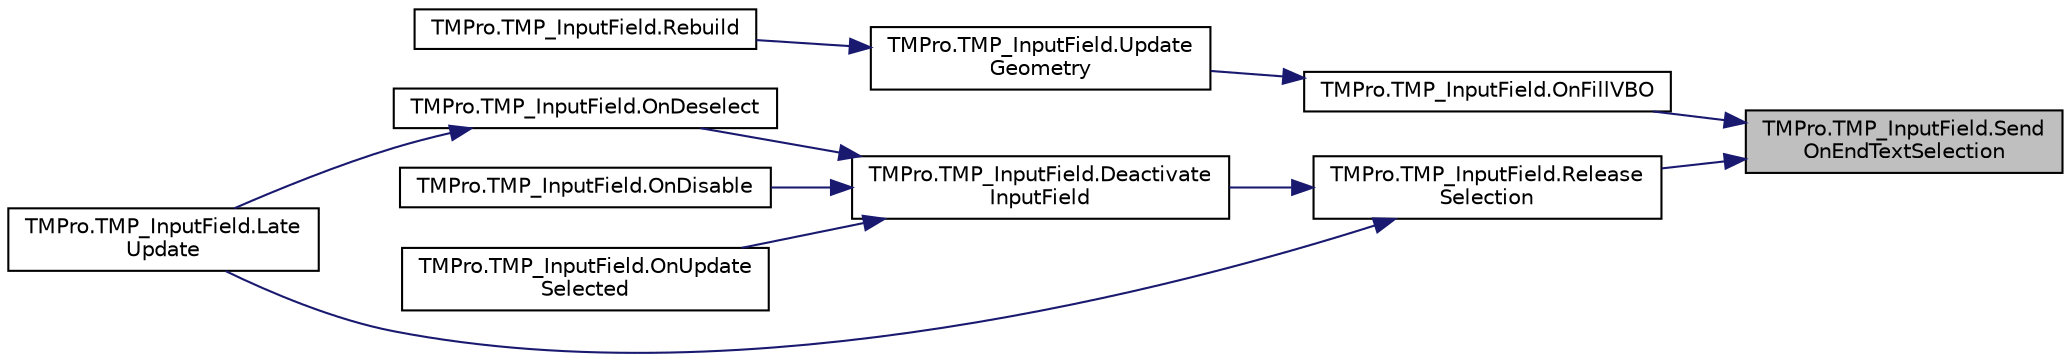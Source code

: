 digraph "TMPro.TMP_InputField.SendOnEndTextSelection"
{
 // LATEX_PDF_SIZE
  edge [fontname="Helvetica",fontsize="10",labelfontname="Helvetica",labelfontsize="10"];
  node [fontname="Helvetica",fontsize="10",shape=record];
  rankdir="RL";
  Node1 [label="TMPro.TMP_InputField.Send\lOnEndTextSelection",height=0.2,width=0.4,color="black", fillcolor="grey75", style="filled", fontcolor="black",tooltip=" "];
  Node1 -> Node2 [dir="back",color="midnightblue",fontsize="10",style="solid",fontname="Helvetica"];
  Node2 [label="TMPro.TMP_InputField.OnFillVBO",height=0.2,width=0.4,color="black", fillcolor="white", style="filled",URL="$class_t_m_pro_1_1_t_m_p___input_field.html#a72789221162e23ec2ce88a33c4c768cd",tooltip=" "];
  Node2 -> Node3 [dir="back",color="midnightblue",fontsize="10",style="solid",fontname="Helvetica"];
  Node3 [label="TMPro.TMP_InputField.Update\lGeometry",height=0.2,width=0.4,color="black", fillcolor="white", style="filled",URL="$class_t_m_pro_1_1_t_m_p___input_field.html#a27e80fd39f411fed9ef0cab689196e6c",tooltip=" "];
  Node3 -> Node4 [dir="back",color="midnightblue",fontsize="10",style="solid",fontname="Helvetica"];
  Node4 [label="TMPro.TMP_InputField.Rebuild",height=0.2,width=0.4,color="black", fillcolor="white", style="filled",URL="$class_t_m_pro_1_1_t_m_p___input_field.html#acb2dc09ce7a2a0ccda89e917a23d35f3",tooltip=" "];
  Node1 -> Node5 [dir="back",color="midnightblue",fontsize="10",style="solid",fontname="Helvetica"];
  Node5 [label="TMPro.TMP_InputField.Release\lSelection",height=0.2,width=0.4,color="black", fillcolor="white", style="filled",URL="$class_t_m_pro_1_1_t_m_p___input_field.html#a0ca70769250b44af1ef6a8c743f5563e",tooltip=" "];
  Node5 -> Node6 [dir="back",color="midnightblue",fontsize="10",style="solid",fontname="Helvetica"];
  Node6 [label="TMPro.TMP_InputField.Deactivate\lInputField",height=0.2,width=0.4,color="black", fillcolor="white", style="filled",URL="$class_t_m_pro_1_1_t_m_p___input_field.html#af972523ea46f02204c7471f54ccd61b6",tooltip=" "];
  Node6 -> Node7 [dir="back",color="midnightblue",fontsize="10",style="solid",fontname="Helvetica"];
  Node7 [label="TMPro.TMP_InputField.OnDeselect",height=0.2,width=0.4,color="black", fillcolor="white", style="filled",URL="$class_t_m_pro_1_1_t_m_p___input_field.html#a4408fce00917fd765ef1a1e5017a3464",tooltip=" "];
  Node7 -> Node8 [dir="back",color="midnightblue",fontsize="10",style="solid",fontname="Helvetica"];
  Node8 [label="TMPro.TMP_InputField.Late\lUpdate",height=0.2,width=0.4,color="black", fillcolor="white", style="filled",URL="$class_t_m_pro_1_1_t_m_p___input_field.html#a4b7cccc36ecd8672c02a29ef7ebc2dd3",tooltip="Update the text based on input."];
  Node6 -> Node9 [dir="back",color="midnightblue",fontsize="10",style="solid",fontname="Helvetica"];
  Node9 [label="TMPro.TMP_InputField.OnDisable",height=0.2,width=0.4,color="black", fillcolor="white", style="filled",URL="$class_t_m_pro_1_1_t_m_p___input_field.html#ae84831aa9c5d44a1ca91685d772b44d4",tooltip=" "];
  Node6 -> Node10 [dir="back",color="midnightblue",fontsize="10",style="solid",fontname="Helvetica"];
  Node10 [label="TMPro.TMP_InputField.OnUpdate\lSelected",height=0.2,width=0.4,color="black", fillcolor="white", style="filled",URL="$class_t_m_pro_1_1_t_m_p___input_field.html#a6daaf6eadebb182f92aa088d7abb86dc",tooltip=" "];
  Node5 -> Node8 [dir="back",color="midnightblue",fontsize="10",style="solid",fontname="Helvetica"];
}
